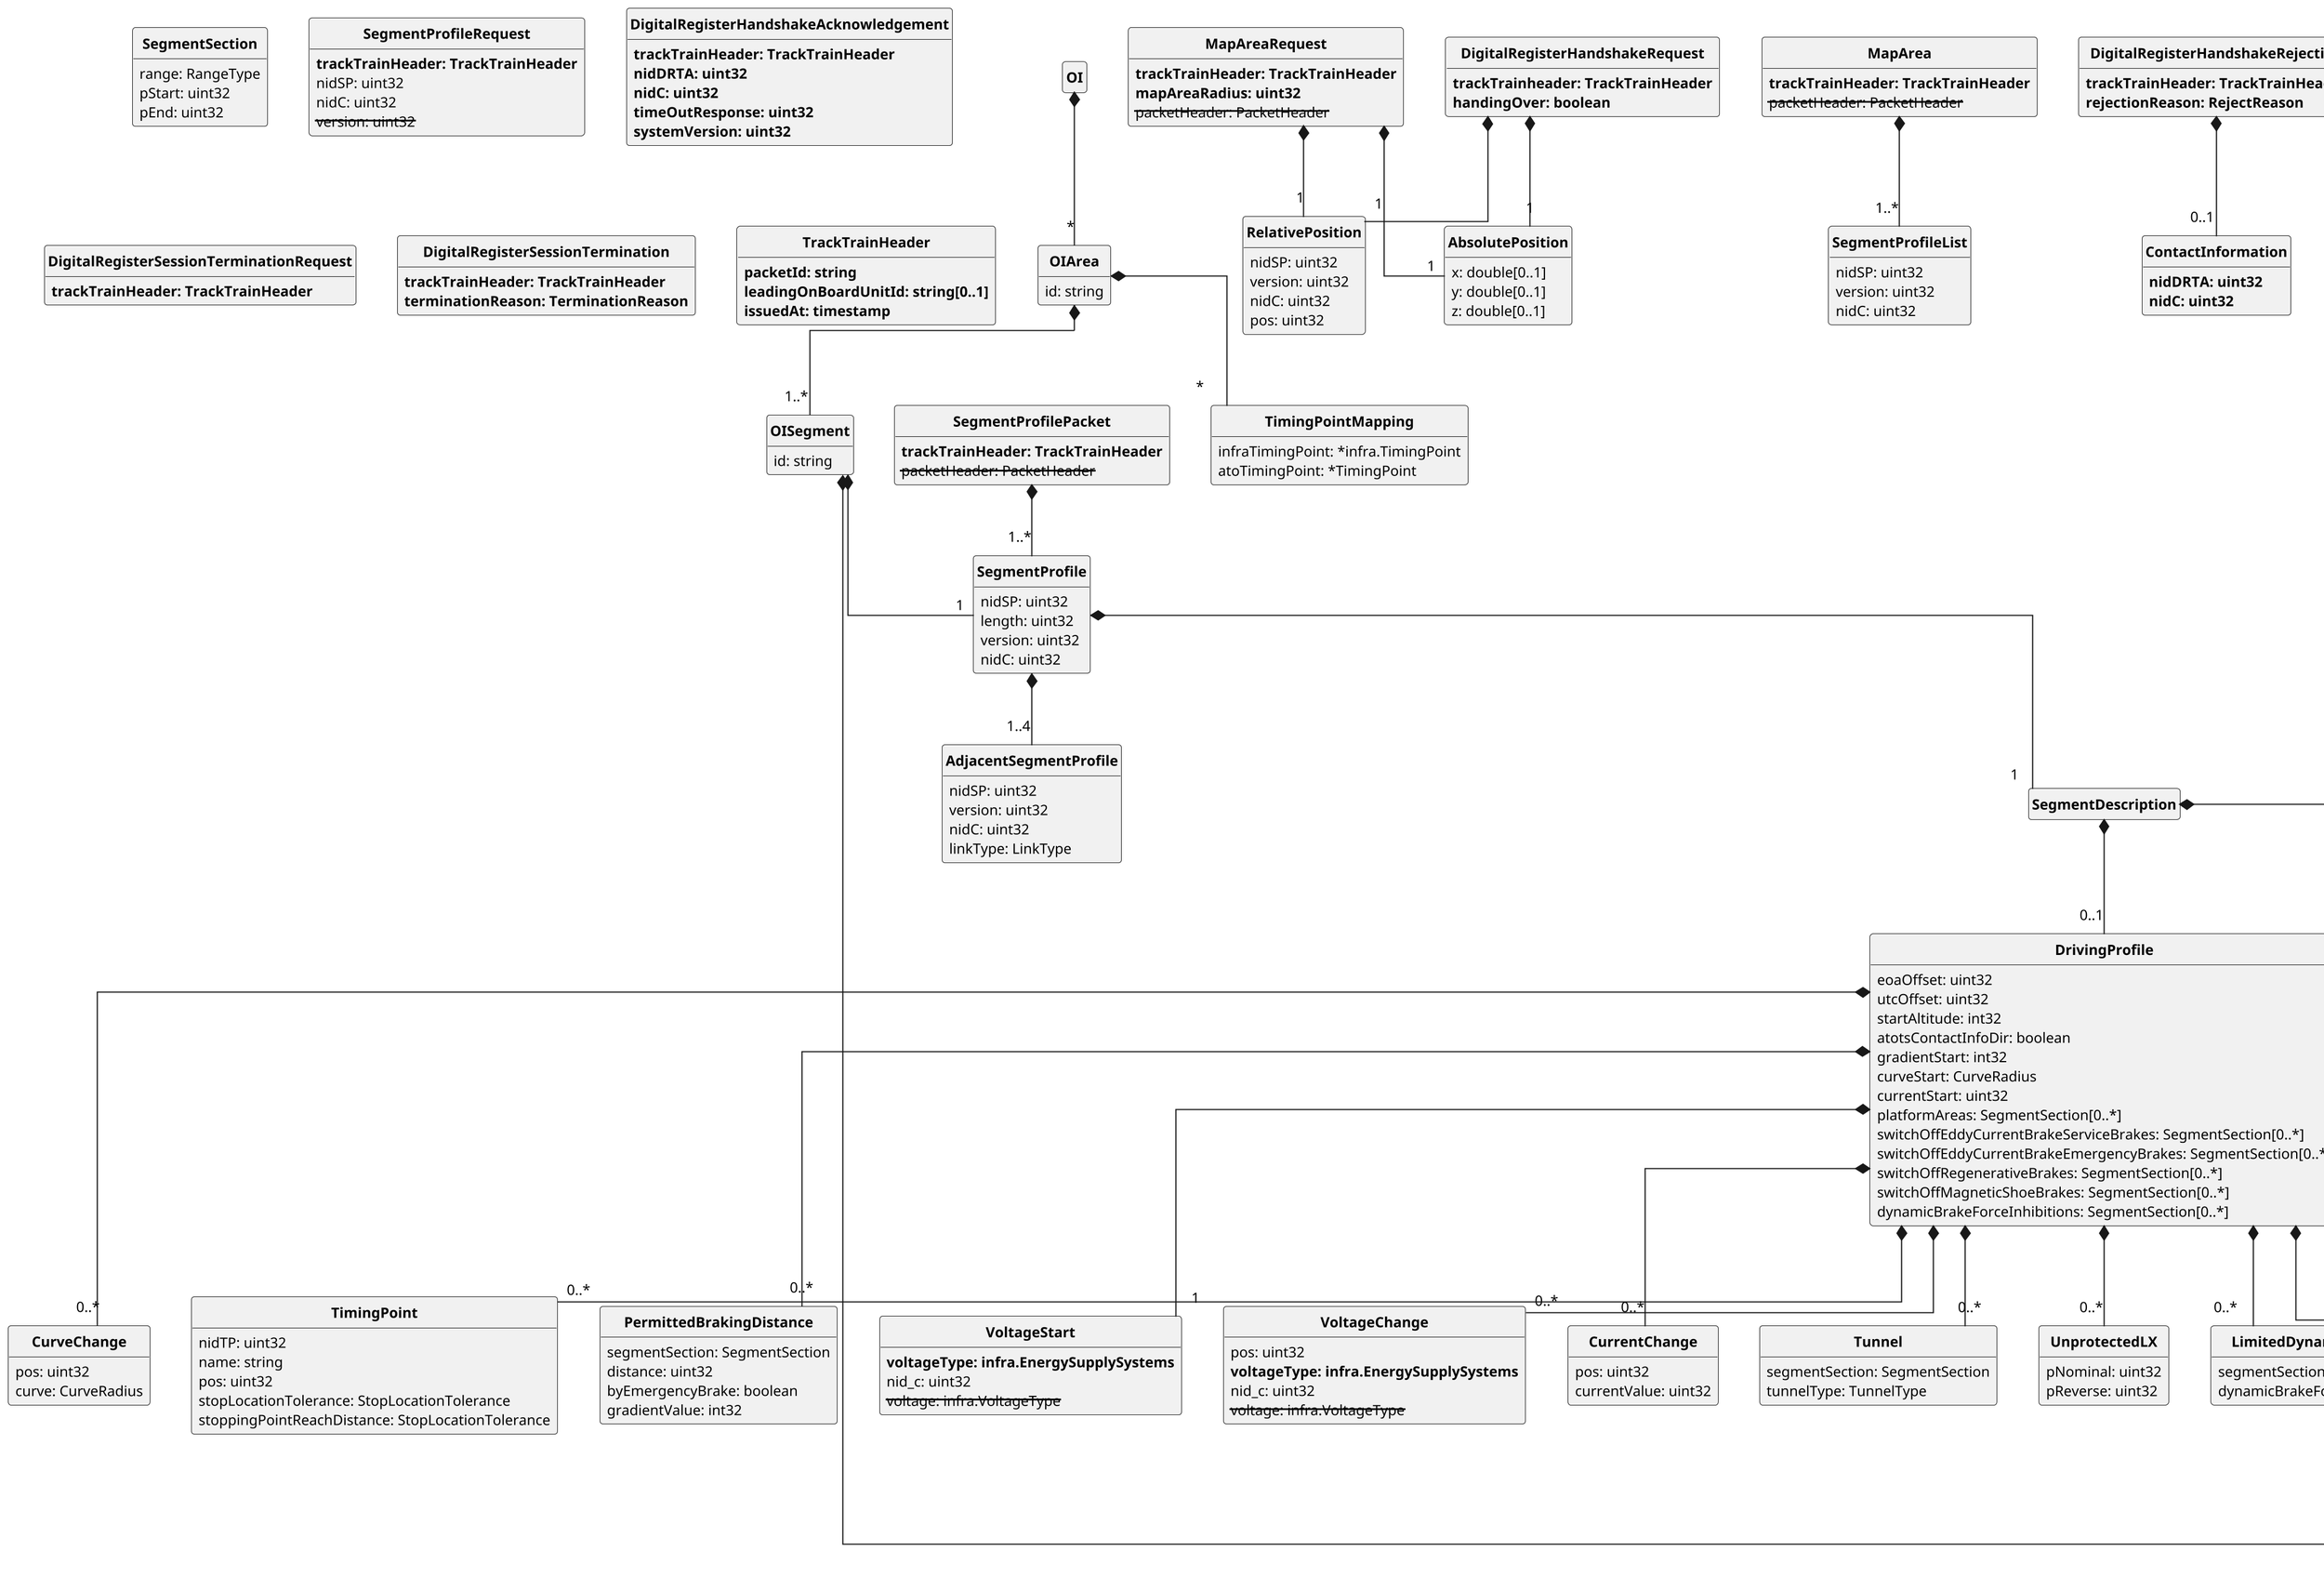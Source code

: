 @startuml
skinparam monochrome true
skinparam shadowing false
skinparam classAttributeIconSize 0
skinparam DefaultFontName arial
skinparam DefaultFontSize 12
skinparam ClassFontStyle bold
skinparam linetype ortho
skinparam dpi 200
hide empty fields
hide empty methods
hide circle

class OI {
}

class OIArea {
 id: string
}

class TimingPointMapping {
 infraTimingPoint: *infra.TimingPoint
 atoTimingPoint: *TimingPoint
}

class OISegment {
 id: string
}

class SegmentProfile {
 nidSP: uint32
 length: uint32
 version: uint32
 nidC: uint32
}

class AdjacentSegmentProfile {
 nidSP: uint32
 version: uint32
 nidC: uint32
 linkType: LinkType
}

class SegmentDescription {
}

class DrivingProfile {
 eoaOffset: uint32
 utcOffset: uint32
 startAltitude: int32
 atotsContactInfoDir: boolean
 gradientStart: int32
 curveStart: CurveRadius
 currentStart: uint32
 platformAreas: SegmentSection[0..*]
 switchOffEddyCurrentBrakeServiceBrakes: SegmentSection[0..*]
 switchOffEddyCurrentBrakeEmergencyBrakes: SegmentSection[0..*]
 switchOffRegenerativeBrakes: SegmentSection[0..*]
 switchOffMagneticShoeBrakes: SegmentSection[0..*]
 dynamicBrakeForceInhibitions: SegmentSection[0..*]
}

class GeometryProfile {
 <s>trackEdgeCoordinates: TrackEdgeCoordinate0..*</s>
}

class Attitude {
 <b>rollAngle: int32</b>
 <b>curvature: int32</b>
 <b>azimuth: double</b>
 <b>pitch: int32</b>
}

class AtoTSContactInfo {
 nidATOTS: uint32
 nidSP: uint32
 spNidC: uint32
 atotsNidC: uint32
}

class StaticSpeedProfileStart {
 speed: uint32
 trainEndApplicability: infra.TrainEndApplicability
}

class StaticSpeedProfileChange {
 pos: uint32
 speed: uint32
 trainEndApplicability: infra.TrainEndApplicability
}

class AxleLoadSpeedProfile {
 segmentSection: SegmentSection
 speed: uint32
 trainEndApplicability: infra.TrainEndApplicability
 axleLoadCategory: infra.LoadCapabilityLineCategories
}

class GradientChange {
 pos: uint32
 gradientValue: int32
}

class CurveChange {
 pos: uint32
 curve: CurveRadius
}

class TimingPoint {
 nidTP: uint32
 name: string
 pos: uint32
 stopLocationTolerance: StopLocationTolerance
 stoppingPointReachDistance: StopLocationTolerance
}

class BaliseGroup {
 nid_bg: uint32
 nidCQualifier: boolean
 nid_c: uint32[0..1]
}

class Balise {
 n_pig: uint32
 pos: uint32
}

class PermittedBrakingDistance {
 segmentSection: SegmentSection
 distance: uint32
 byEmergencyBrake: boolean
 gradientValue: int32
}

class VoltageStart {
 <b>voltageType: infra.EnergySupplySystems</b>
 nid_c: uint32
 <s>voltage: infra.VoltageType</s>
}

class VoltageChange {
 pos: uint32
 <b>voltageType: infra.EnergySupplySystems</b>
 nid_c: uint32
 <s>voltage: infra.VoltageType</s>
}

class CurrentChange {
 pos: uint32
 currentValue: uint32
}

class Tunnel {
 segmentSection: SegmentSection
 tunnelType: TunnelType
}

class UnprotectedLX {
 pNominal: uint32
 pReverse: uint32
}

class LimitedDynamicBrakeForce {
 segmentSection: SegmentSection
 dynamicBrakeForceLimit: uint32
}

class SegmentSection {
 range: RangeType
 pStart: uint32
 pEnd: uint32
}

class MapAreaRequest {
 <b>trackTrainHeader: TrackTrainHeader</b>
 <b>mapAreaRadius: uint32</b>
 <s>packetHeader: PacketHeader</s>
}

class RelativePosition {
 nidSP: uint32
 version: uint32
 nidC: uint32
 pos: uint32
}

class AbsolutePosition {
 x: double[0..1]
 y: double[0..1]
 z: double[0..1]
}

class MapArea {
 <b>trackTrainHeader: TrackTrainHeader</b>
 <s>packetHeader: PacketHeader</s>
}

class SegmentProfileList {
 nidSP: uint32
 version: uint32
 nidC: uint32
}

class SegmentProfileRequest {
 <b>trackTrainHeader: TrackTrainHeader</b>
 nidSP: uint32
 nidC: uint32
 <s>version: uint32</s>
}

class SegmentProfilePacket {
 <b>trackTrainHeader: TrackTrainHeader</b>
 <s>packetHeader: PacketHeader</s>
}

class DigitalRegisterHandshakeRequest {
 <b>trackTrainheader: TrackTrainHeader</b>
 <b>handingOver: boolean</b>
}

class DigitalRegisterHandshakeAcknowledgement {
 <b>trackTrainHeader: TrackTrainHeader</b>
 <b>nidDRTA: uint32</b>
 <b>nidC: uint32</b>
 <b>timeOutResponse: uint32</b>
 <b>systemVersion: uint32</b>
}

class DigitalRegisterHandshakeRejection {
 <b>trackTrainHeader: TrackTrainHeader</b>
 <b>rejectionReason: RejectReason</b>
}

class ContactInformation {
 <b>nidDRTA: uint32</b>
 <b>nidC: uint32</b>
}

class DigitalRegisterSessionTerminationRequest {
 <b>trackTrainHeader: TrackTrainHeader</b>
}

class DigitalRegisterSessionTermination {
 <b>trackTrainHeader: TrackTrainHeader</b>
 <b>terminationReason: TerminationReason</b>
}

class TrackTrainHeader {
 <b>packetId: string</b>
 <b>leadingOnBoardUnitId: string[0..1]</b>
 <b>issuedAt: timestamp</b>
}

OI *-- "*" OIArea
OIArea *-- "1..*" OISegment
OIArea *-- "*" TimingPointMapping
OISegment *-- "1" infra.LinearElementSection
OISegment *-- "1" SegmentProfile
SegmentProfile *-- "1" SegmentDescription
SegmentProfile *-- "1..4" AdjacentSegmentProfile
SegmentDescription *-- "0..1" DrivingProfile
SegmentDescription *-- "0..1" GeometryProfile
DrivingProfile *-- "0..1" AtoTSContactInfo
DrivingProfile *-- "1" StaticSpeedProfileStart
DrivingProfile *-- "*" StaticSpeedProfileChange
DrivingProfile *-- "0..*" GradientChange
DrivingProfile *-- "0..*" CurveChange
DrivingProfile *-- "1" VoltageStart
DrivingProfile *-- "0..*" VoltageChange
DrivingProfile *-- "0..*" CurrentChange
DrivingProfile *-- "0..*" BaliseGroup
DrivingProfile *-- "0..*" TimingPoint
DrivingProfile *-- "0..*" Tunnel
DrivingProfile *-- "0..*" AxleLoadSpeedProfile
DrivingProfile *-- "0..*" UnprotectedLX
DrivingProfile *-- "0..*" PermittedBrakingDistance
DrivingProfile *-- "0..*" LimitedDynamicBrakeForce
GeometryProfile *-- "*" map.LinearElementCoordinate
GeometryProfile *-- "0..1" Attitude
StaticSpeedProfileStart *-- "0..*" infra.SpecificStaticSpeedLimit
StaticSpeedProfileChange *-- "0..*" infra.SpecificStaticSpeedLimit
BaliseGroup *-- "1..8" Balise
MapAreaRequest *-- "1" RelativePosition
MapAreaRequest *-- "1" AbsolutePosition
MapArea *-- "1..*" SegmentProfileList
SegmentProfilePacket *-- "1..*" SegmentProfile
DigitalRegisterHandshakeRequest *-- "1" RelativePosition
DigitalRegisterHandshakeRequest *-- "1" AbsolutePosition
DigitalRegisterHandshakeRejection *-- "0..1" ContactInformation
@enduml